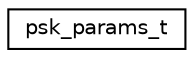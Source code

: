 digraph "Graphical Class Hierarchy"
{
 // LATEX_PDF_SIZE
  edge [fontname="Helvetica",fontsize="10",labelfontname="Helvetica",labelfontsize="10"];
  node [fontname="Helvetica",fontsize="10",shape=record];
  rankdir="LR";
  Node0 [label="psk_params_t",height=0.2,width=0.4,color="black", fillcolor="white", style="filled",URL="$structpsk__params__t.html",tooltip="PSK parameters."];
}
